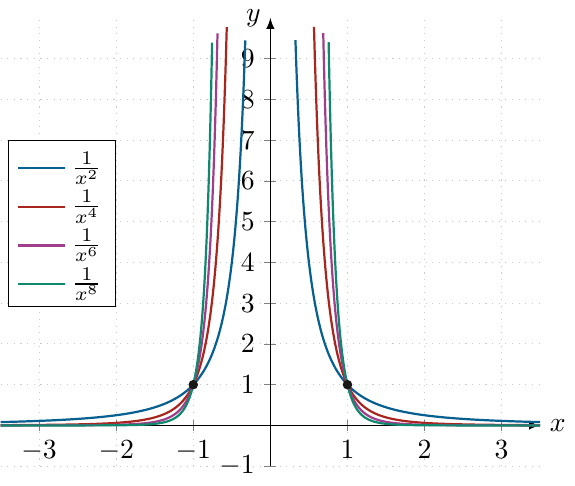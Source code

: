 \documentclass[crop]{standalone}
\usepackage[dvipsnames]{xcolor}
\usepackage{tikz}
\usepackage{pgfplots}
\pgfplotsset{compat=1.18}
\usetikzlibrary{shapes.geometric,positioning}
\begin{document}
  \begin{tikzpicture}%[font=\scriptsize]
    \begin{axis}[%
      axis x line=center,axis y line=center,
      % axis on top,
      xlabel={$x$},ylabel={$y$},
      xlabel style={right},ylabel style={left},
      xmin=-3.5,xmax=3.5,xtick={-5,-4,-3,-2,-1,0,1,2,3,4,5},
      ymin=-1,ymax=10,ytick={-1,0,1,2,3,4,5,6,7,8,9},
      restrict y to domain=-1:10,
      axis line style={-latex},
      major grid style={dotted,gray!40},
      grid=major,
      legend entries={$\frac{1}{x^{2}}$,$\frac{1}{x^{4}}$,$\frac{1}{x^{6}}$,$\frac{1}{x^{8}}$},
      legend style={at={(axis cs:-2,7)},/tikz/nodes={yshift=1pt},}
    ]%
      \addplot[mark=none,domain=-5:5,color=MidnightBlue,thick,samples=1000] {1/x^2};
      \addplot[mark=none,domain=-5:5,color=Mahogany,thick,samples=1000] {1/x^4};
      \addplot[mark=none,domain=-5:5,color=DarkOrchid,thick,samples=1000] {1/x^6};
      \addplot[mark=none,domain=-5:5,color=PineGreen,thick,samples=1000] {1/x^8};

      \addplot[mark=*,mark size=1.5pt,color=black!90] coordinates {(1,1)};
      \addplot[mark=*,mark size=1.5pt,color=black!90] coordinates {(-1,1)};
    \end{axis}
  \end{tikzpicture}%
\end{document}